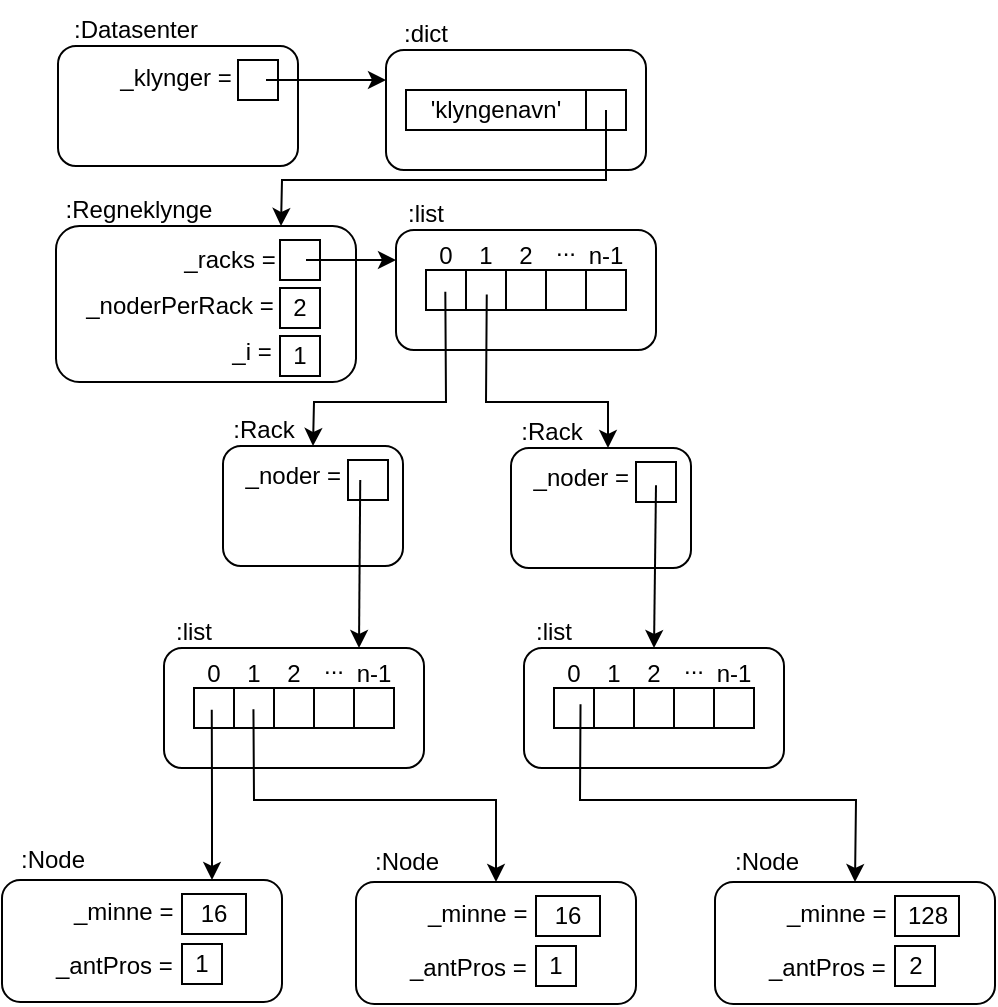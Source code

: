 <mxfile version="15.6.3" type="device"><diagram id="rV7wvYKDtiYkipPMMZA_" name="Page-1"><mxGraphModel dx="771" dy="442" grid="1" gridSize="10" guides="1" tooltips="1" connect="1" arrows="1" fold="1" page="1" pageScale="1" pageWidth="600" pageHeight="600" math="0" shadow="0"><root><mxCell id="0"/><mxCell id="1" parent="0"/><mxCell id="4Tk3T2w52aY2iSTZe29T-20" value="" style="group" parent="1" vertex="1" connectable="0"><mxGeometry x="246" y="131" width="147" height="83" as="geometry"/></mxCell><mxCell id="4Tk3T2w52aY2iSTZe29T-13" value=":list" style="text;html=1;strokeColor=none;fillColor=none;align=center;verticalAlign=middle;whiteSpace=wrap;rounded=0;" parent="4Tk3T2w52aY2iSTZe29T-20" vertex="1"><mxGeometry width="60" height="30" as="geometry"/></mxCell><mxCell id="4Tk3T2w52aY2iSTZe29T-40" value="" style="group" parent="4Tk3T2w52aY2iSTZe29T-20" vertex="1" connectable="0"><mxGeometry x="10" y="16" width="140" height="67" as="geometry"/></mxCell><mxCell id="4Tk3T2w52aY2iSTZe29T-12" value="" style="rounded=1;whiteSpace=wrap;html=1;" parent="4Tk3T2w52aY2iSTZe29T-40" vertex="1"><mxGeometry x="5" y="7" width="130" height="60" as="geometry"/></mxCell><mxCell id="4Tk3T2w52aY2iSTZe29T-15" value="" style="rounded=0;whiteSpace=wrap;html=1;" parent="4Tk3T2w52aY2iSTZe29T-40" vertex="1"><mxGeometry x="20" y="27" width="20" height="20" as="geometry"/></mxCell><mxCell id="4Tk3T2w52aY2iSTZe29T-16" value="" style="rounded=0;whiteSpace=wrap;html=1;" parent="4Tk3T2w52aY2iSTZe29T-40" vertex="1"><mxGeometry x="40" y="27" width="20" height="20" as="geometry"/></mxCell><mxCell id="4Tk3T2w52aY2iSTZe29T-17" value="" style="rounded=0;whiteSpace=wrap;html=1;" parent="4Tk3T2w52aY2iSTZe29T-40" vertex="1"><mxGeometry x="60" y="27" width="20" height="20" as="geometry"/></mxCell><mxCell id="4Tk3T2w52aY2iSTZe29T-18" value="" style="rounded=0;whiteSpace=wrap;html=1;" parent="4Tk3T2w52aY2iSTZe29T-40" vertex="1"><mxGeometry x="80" y="27" width="20" height="20" as="geometry"/></mxCell><mxCell id="4Tk3T2w52aY2iSTZe29T-19" value="" style="rounded=0;whiteSpace=wrap;html=1;" parent="4Tk3T2w52aY2iSTZe29T-40" vertex="1"><mxGeometry x="100" y="27" width="20" height="20" as="geometry"/></mxCell><mxCell id="4Tk3T2w52aY2iSTZe29T-21" value="0" style="text;html=1;strokeColor=none;fillColor=none;align=center;verticalAlign=middle;whiteSpace=wrap;rounded=0;" parent="4Tk3T2w52aY2iSTZe29T-40" vertex="1"><mxGeometry y="4" width="60" height="32" as="geometry"/></mxCell><mxCell id="4Tk3T2w52aY2iSTZe29T-22" value="1" style="text;html=1;strokeColor=none;fillColor=none;align=center;verticalAlign=middle;whiteSpace=wrap;rounded=0;" parent="4Tk3T2w52aY2iSTZe29T-40" vertex="1"><mxGeometry x="20" y="4" width="60" height="32" as="geometry"/></mxCell><mxCell id="4Tk3T2w52aY2iSTZe29T-23" value="2" style="text;html=1;strokeColor=none;fillColor=none;align=center;verticalAlign=middle;whiteSpace=wrap;rounded=0;" parent="4Tk3T2w52aY2iSTZe29T-40" vertex="1"><mxGeometry x="40" y="4" width="60" height="32" as="geometry"/></mxCell><mxCell id="4Tk3T2w52aY2iSTZe29T-24" value="n-1" style="text;html=1;strokeColor=none;fillColor=none;align=center;verticalAlign=middle;whiteSpace=wrap;rounded=0;" parent="4Tk3T2w52aY2iSTZe29T-40" vertex="1"><mxGeometry x="80" y="4" width="60" height="32" as="geometry"/></mxCell><mxCell id="4Tk3T2w52aY2iSTZe29T-37" value="..." style="text;html=1;strokeColor=none;fillColor=none;align=center;verticalAlign=middle;whiteSpace=wrap;rounded=0;" parent="4Tk3T2w52aY2iSTZe29T-40" vertex="1"><mxGeometry x="60" width="60" height="32" as="geometry"/></mxCell><mxCell id="4Tk3T2w52aY2iSTZe29T-75" value="" style="group" parent="1" vertex="1" connectable="0"><mxGeometry x="86" y="39" width="126" height="83" as="geometry"/></mxCell><mxCell id="4Tk3T2w52aY2iSTZe29T-1" value="" style="rounded=1;whiteSpace=wrap;html=1;" parent="4Tk3T2w52aY2iSTZe29T-75" vertex="1"><mxGeometry x="6" y="23" width="120" height="60" as="geometry"/></mxCell><mxCell id="4Tk3T2w52aY2iSTZe29T-2" value=":Datasenter" style="text;html=1;strokeColor=none;fillColor=none;align=center;verticalAlign=middle;whiteSpace=wrap;rounded=0;" parent="4Tk3T2w52aY2iSTZe29T-75" vertex="1"><mxGeometry x="14.5" width="60" height="30" as="geometry"/></mxCell><mxCell id="4Tk3T2w52aY2iSTZe29T-53" value="_klynger =" style="text;html=1;strokeColor=none;fillColor=none;align=center;verticalAlign=middle;whiteSpace=wrap;rounded=0;" parent="4Tk3T2w52aY2iSTZe29T-75" vertex="1"><mxGeometry x="15" y="24" width="100" height="30" as="geometry"/></mxCell><mxCell id="4Tk3T2w52aY2iSTZe29T-54" value="" style="rounded=0;whiteSpace=wrap;html=1;" parent="4Tk3T2w52aY2iSTZe29T-75" vertex="1"><mxGeometry x="96" y="30" width="20" height="20" as="geometry"/></mxCell><mxCell id="4Tk3T2w52aY2iSTZe29T-76" value="" style="group" parent="1" vertex="1" connectable="0"><mxGeometry x="246" y="41" width="140" height="83" as="geometry"/></mxCell><mxCell id="4Tk3T2w52aY2iSTZe29T-3" value="" style="rounded=1;whiteSpace=wrap;html=1;" parent="4Tk3T2w52aY2iSTZe29T-76" vertex="1"><mxGeometry x="10" y="23" width="130" height="60" as="geometry"/></mxCell><mxCell id="4Tk3T2w52aY2iSTZe29T-4" value=":dict" style="text;html=1;strokeColor=none;fillColor=none;align=center;verticalAlign=middle;whiteSpace=wrap;rounded=0;" parent="4Tk3T2w52aY2iSTZe29T-76" vertex="1"><mxGeometry width="60" height="30" as="geometry"/></mxCell><mxCell id="4Tk3T2w52aY2iSTZe29T-5" value="'klyngenavn'" style="rounded=0;whiteSpace=wrap;html=1;" parent="4Tk3T2w52aY2iSTZe29T-76" vertex="1"><mxGeometry x="20" y="43" width="90" height="20" as="geometry"/></mxCell><mxCell id="4Tk3T2w52aY2iSTZe29T-6" value="" style="rounded=0;whiteSpace=wrap;html=1;" parent="4Tk3T2w52aY2iSTZe29T-76" vertex="1"><mxGeometry x="110" y="43" width="20" height="20" as="geometry"/></mxCell><mxCell id="4Tk3T2w52aY2iSTZe29T-146" value="" style="group" parent="1" vertex="1" connectable="0"><mxGeometry x="406.5" y="410" width="154" height="131" as="geometry"/></mxCell><mxCell id="nyJYOI73bO7KzTUxSVni-50" value="" style="group" vertex="1" connectable="0" parent="4Tk3T2w52aY2iSTZe29T-146"><mxGeometry x="14" y="50" width="140" height="81" as="geometry"/></mxCell><mxCell id="nyJYOI73bO7KzTUxSVni-51" value="" style="rounded=1;whiteSpace=wrap;html=1;" vertex="1" parent="nyJYOI73bO7KzTUxSVni-50"><mxGeometry y="20" width="140" height="61" as="geometry"/></mxCell><mxCell id="nyJYOI73bO7KzTUxSVni-52" value="_minne =" style="text;strokeColor=none;fillColor=none;align=left;verticalAlign=middle;spacingLeft=4;spacingRight=4;overflow=hidden;points=[[0,0.5],[1,0.5]];portConstraint=eastwest;rotatable=0;" vertex="1" parent="nyJYOI73bO7KzTUxSVni-50"><mxGeometry x="30" y="20" width="80" height="30" as="geometry"/></mxCell><mxCell id="nyJYOI73bO7KzTUxSVni-53" value="_antPros =" style="text;strokeColor=none;fillColor=none;align=left;verticalAlign=middle;spacingLeft=4;spacingRight=4;overflow=hidden;points=[[0,0.5],[1,0.5]];portConstraint=eastwest;rotatable=0;" vertex="1" parent="nyJYOI73bO7KzTUxSVni-50"><mxGeometry x="21" y="47" width="80" height="30" as="geometry"/></mxCell><mxCell id="nyJYOI73bO7KzTUxSVni-54" value="128" style="rounded=0;whiteSpace=wrap;html=1;" vertex="1" parent="nyJYOI73bO7KzTUxSVni-50"><mxGeometry x="90" y="27" width="32" height="20" as="geometry"/></mxCell><mxCell id="nyJYOI73bO7KzTUxSVni-55" value="2" style="rounded=0;whiteSpace=wrap;html=1;" vertex="1" parent="nyJYOI73bO7KzTUxSVni-50"><mxGeometry x="90" y="52" width="20" height="20" as="geometry"/></mxCell><mxCell id="nyJYOI73bO7KzTUxSVni-56" value=":Node" style="text;html=1;align=center;verticalAlign=middle;resizable=0;points=[];autosize=1;strokeColor=none;fillColor=none;" vertex="1" parent="nyJYOI73bO7KzTUxSVni-50"><mxGeometry width="50" height="20" as="geometry"/></mxCell><mxCell id="4Tk3T2w52aY2iSTZe29T-155" value="" style="endArrow=classic;html=1;rounded=0;exitX=0.7;exitY=0.5;exitDx=0;exitDy=0;exitPerimeter=0;entryX=0;entryY=0.25;entryDx=0;entryDy=0;" parent="1" source="4Tk3T2w52aY2iSTZe29T-54" target="4Tk3T2w52aY2iSTZe29T-3" edge="1"><mxGeometry x="66" y="39" width="50" height="50" as="geometry"><mxPoint x="326" y="239" as="sourcePoint"/><mxPoint x="376" y="189" as="targetPoint"/></mxGeometry></mxCell><mxCell id="4Tk3T2w52aY2iSTZe29T-156" value="" style="endArrow=classic;html=1;rounded=0;entryX=0.75;entryY=0;entryDx=0;entryDy=0;exitX=0.5;exitY=0.5;exitDx=0;exitDy=0;exitPerimeter=0;" parent="1" source="4Tk3T2w52aY2iSTZe29T-6" target="4Tk3T2w52aY2iSTZe29T-7" edge="1"><mxGeometry x="66" y="39" width="50" height="50" as="geometry"><mxPoint x="326" y="239" as="sourcePoint"/><mxPoint x="516" y="189" as="targetPoint"/><Array as="points"><mxPoint x="366" y="129"/><mxPoint x="204" y="129"/></Array></mxGeometry></mxCell><mxCell id="4Tk3T2w52aY2iSTZe29T-158" value="" style="endArrow=classic;html=1;rounded=0;entryX=0.5;entryY=0;entryDx=0;entryDy=0;exitX=0.161;exitY=1.059;exitDx=0;exitDy=0;exitPerimeter=0;" parent="1" source="4Tk3T2w52aY2iSTZe29T-22" target="4Tk3T2w52aY2iSTZe29T-38" edge="1"><mxGeometry x="66" y="39" width="50" height="50" as="geometry"><mxPoint x="426" y="309" as="sourcePoint"/><mxPoint x="476" y="259" as="targetPoint"/><Array as="points"><mxPoint x="286" y="240"/><mxPoint x="220" y="240"/></Array></mxGeometry></mxCell><mxCell id="4Tk3T2w52aY2iSTZe29T-159" value="" style="endArrow=classic;html=1;rounded=0;entryX=0.75;entryY=0;entryDx=0;entryDy=0;exitX=0.173;exitY=1.102;exitDx=0;exitDy=0;exitPerimeter=0;" parent="1" source="4Tk3T2w52aY2iSTZe29T-23" target="nyJYOI73bO7KzTUxSVni-65" edge="1"><mxGeometry x="66" y="39" width="50" height="50" as="geometry"><mxPoint x="426" y="309" as="sourcePoint"/><mxPoint x="393" y="262" as="targetPoint"/><Array as="points"><mxPoint x="306" y="240"/><mxPoint x="367" y="240"/></Array></mxGeometry></mxCell><mxCell id="nyJYOI73bO7KzTUxSVni-1" value="" style="group" vertex="1" connectable="0" parent="1"><mxGeometry x="130" y="340" width="147" height="83" as="geometry"/></mxCell><mxCell id="nyJYOI73bO7KzTUxSVni-2" value=":list" style="text;html=1;strokeColor=none;fillColor=none;align=center;verticalAlign=middle;whiteSpace=wrap;rounded=0;" vertex="1" parent="nyJYOI73bO7KzTUxSVni-1"><mxGeometry width="60" height="30" as="geometry"/></mxCell><mxCell id="nyJYOI73bO7KzTUxSVni-3" value="" style="group" vertex="1" connectable="0" parent="nyJYOI73bO7KzTUxSVni-1"><mxGeometry x="10" y="16" width="140" height="67" as="geometry"/></mxCell><mxCell id="nyJYOI73bO7KzTUxSVni-4" value="" style="rounded=1;whiteSpace=wrap;html=1;" vertex="1" parent="nyJYOI73bO7KzTUxSVni-3"><mxGeometry x="5" y="7" width="130" height="60" as="geometry"/></mxCell><mxCell id="nyJYOI73bO7KzTUxSVni-5" value="" style="rounded=0;whiteSpace=wrap;html=1;" vertex="1" parent="nyJYOI73bO7KzTUxSVni-3"><mxGeometry x="20" y="27" width="20" height="20" as="geometry"/></mxCell><mxCell id="nyJYOI73bO7KzTUxSVni-6" value="" style="rounded=0;whiteSpace=wrap;html=1;" vertex="1" parent="nyJYOI73bO7KzTUxSVni-3"><mxGeometry x="40" y="27" width="20" height="20" as="geometry"/></mxCell><mxCell id="nyJYOI73bO7KzTUxSVni-7" value="" style="rounded=0;whiteSpace=wrap;html=1;" vertex="1" parent="nyJYOI73bO7KzTUxSVni-3"><mxGeometry x="60" y="27" width="20" height="20" as="geometry"/></mxCell><mxCell id="nyJYOI73bO7KzTUxSVni-8" value="" style="rounded=0;whiteSpace=wrap;html=1;" vertex="1" parent="nyJYOI73bO7KzTUxSVni-3"><mxGeometry x="80" y="27" width="20" height="20" as="geometry"/></mxCell><mxCell id="nyJYOI73bO7KzTUxSVni-9" value="" style="rounded=0;whiteSpace=wrap;html=1;" vertex="1" parent="nyJYOI73bO7KzTUxSVni-3"><mxGeometry x="100" y="27" width="20" height="20" as="geometry"/></mxCell><mxCell id="nyJYOI73bO7KzTUxSVni-10" value="0" style="text;html=1;strokeColor=none;fillColor=none;align=center;verticalAlign=middle;whiteSpace=wrap;rounded=0;" vertex="1" parent="nyJYOI73bO7KzTUxSVni-3"><mxGeometry y="4" width="60" height="32" as="geometry"/></mxCell><mxCell id="nyJYOI73bO7KzTUxSVni-11" value="1" style="text;html=1;strokeColor=none;fillColor=none;align=center;verticalAlign=middle;whiteSpace=wrap;rounded=0;" vertex="1" parent="nyJYOI73bO7KzTUxSVni-3"><mxGeometry x="20" y="4" width="60" height="32" as="geometry"/></mxCell><mxCell id="nyJYOI73bO7KzTUxSVni-12" value="2" style="text;html=1;strokeColor=none;fillColor=none;align=center;verticalAlign=middle;whiteSpace=wrap;rounded=0;" vertex="1" parent="nyJYOI73bO7KzTUxSVni-3"><mxGeometry x="40" y="4" width="60" height="32" as="geometry"/></mxCell><mxCell id="nyJYOI73bO7KzTUxSVni-13" value="n-1" style="text;html=1;strokeColor=none;fillColor=none;align=center;verticalAlign=middle;whiteSpace=wrap;rounded=0;" vertex="1" parent="nyJYOI73bO7KzTUxSVni-3"><mxGeometry x="80" y="4" width="60" height="32" as="geometry"/></mxCell><mxCell id="nyJYOI73bO7KzTUxSVni-14" value="..." style="text;html=1;strokeColor=none;fillColor=none;align=center;verticalAlign=middle;whiteSpace=wrap;rounded=0;" vertex="1" parent="nyJYOI73bO7KzTUxSVni-3"><mxGeometry x="60" width="60" height="32" as="geometry"/></mxCell><mxCell id="4Tk3T2w52aY2iSTZe29T-177" value="" style="endArrow=classic;html=1;rounded=0;exitX=0.148;exitY=1.059;exitDx=0;exitDy=0;exitPerimeter=0;entryX=0.75;entryY=0;entryDx=0;entryDy=0;" parent="1" source="nyJYOI73bO7KzTUxSVni-11" target="4Tk3T2w52aY2iSTZe29T-125" edge="1"><mxGeometry x="66" y="39" width="50" height="50" as="geometry"><mxPoint x="186.38" y="391.864" as="sourcePoint"/><mxPoint x="436" y="389" as="targetPoint"/><Array as="points"><mxPoint x="169" y="439"/></Array></mxGeometry></mxCell><mxCell id="4Tk3T2w52aY2iSTZe29T-178" value="" style="endArrow=classic;html=1;rounded=0;exitX=0.162;exitY=1.05;exitDx=0;exitDy=0;entryX=0.5;entryY=0;entryDx=0;entryDy=0;exitPerimeter=0;" parent="1" source="nyJYOI73bO7KzTUxSVni-12" target="nyJYOI73bO7KzTUxSVni-44" edge="1"><mxGeometry x="66" y="39" width="50" height="50" as="geometry"><mxPoint x="206" y="391" as="sourcePoint"/><mxPoint x="311" y="459" as="targetPoint"/><Array as="points"><mxPoint x="190" y="439"/><mxPoint x="311" y="439"/></Array></mxGeometry></mxCell><mxCell id="nyJYOI73bO7KzTUxSVni-15" value="" style="group" vertex="1" connectable="0" parent="1"><mxGeometry x="310" y="340" width="147" height="83" as="geometry"/></mxCell><mxCell id="nyJYOI73bO7KzTUxSVni-16" value=":list" style="text;html=1;strokeColor=none;fillColor=none;align=center;verticalAlign=middle;whiteSpace=wrap;rounded=0;" vertex="1" parent="nyJYOI73bO7KzTUxSVni-15"><mxGeometry width="60" height="30" as="geometry"/></mxCell><mxCell id="nyJYOI73bO7KzTUxSVni-17" value="" style="group" vertex="1" connectable="0" parent="nyJYOI73bO7KzTUxSVni-15"><mxGeometry x="10" y="16" width="140" height="67" as="geometry"/></mxCell><mxCell id="nyJYOI73bO7KzTUxSVni-18" value="" style="rounded=1;whiteSpace=wrap;html=1;" vertex="1" parent="nyJYOI73bO7KzTUxSVni-17"><mxGeometry x="5" y="7" width="130" height="60" as="geometry"/></mxCell><mxCell id="nyJYOI73bO7KzTUxSVni-19" value="" style="rounded=0;whiteSpace=wrap;html=1;" vertex="1" parent="nyJYOI73bO7KzTUxSVni-17"><mxGeometry x="20" y="27" width="20" height="20" as="geometry"/></mxCell><mxCell id="nyJYOI73bO7KzTUxSVni-20" value="" style="rounded=0;whiteSpace=wrap;html=1;" vertex="1" parent="nyJYOI73bO7KzTUxSVni-17"><mxGeometry x="40" y="27" width="20" height="20" as="geometry"/></mxCell><mxCell id="nyJYOI73bO7KzTUxSVni-21" value="" style="rounded=0;whiteSpace=wrap;html=1;" vertex="1" parent="nyJYOI73bO7KzTUxSVni-17"><mxGeometry x="60" y="27" width="20" height="20" as="geometry"/></mxCell><mxCell id="nyJYOI73bO7KzTUxSVni-22" value="" style="rounded=0;whiteSpace=wrap;html=1;" vertex="1" parent="nyJYOI73bO7KzTUxSVni-17"><mxGeometry x="80" y="27" width="20" height="20" as="geometry"/></mxCell><mxCell id="nyJYOI73bO7KzTUxSVni-23" value="" style="rounded=0;whiteSpace=wrap;html=1;" vertex="1" parent="nyJYOI73bO7KzTUxSVni-17"><mxGeometry x="100" y="27" width="20" height="20" as="geometry"/></mxCell><mxCell id="nyJYOI73bO7KzTUxSVni-24" value="0" style="text;html=1;strokeColor=none;fillColor=none;align=center;verticalAlign=middle;whiteSpace=wrap;rounded=0;" vertex="1" parent="nyJYOI73bO7KzTUxSVni-17"><mxGeometry y="4" width="60" height="32" as="geometry"/></mxCell><mxCell id="nyJYOI73bO7KzTUxSVni-25" value="1" style="text;html=1;strokeColor=none;fillColor=none;align=center;verticalAlign=middle;whiteSpace=wrap;rounded=0;" vertex="1" parent="nyJYOI73bO7KzTUxSVni-17"><mxGeometry x="20" y="4" width="60" height="32" as="geometry"/></mxCell><mxCell id="nyJYOI73bO7KzTUxSVni-26" value="2" style="text;html=1;strokeColor=none;fillColor=none;align=center;verticalAlign=middle;whiteSpace=wrap;rounded=0;" vertex="1" parent="nyJYOI73bO7KzTUxSVni-17"><mxGeometry x="40" y="4" width="60" height="32" as="geometry"/></mxCell><mxCell id="nyJYOI73bO7KzTUxSVni-27" value="n-1" style="text;html=1;strokeColor=none;fillColor=none;align=center;verticalAlign=middle;whiteSpace=wrap;rounded=0;" vertex="1" parent="nyJYOI73bO7KzTUxSVni-17"><mxGeometry x="80" y="4" width="60" height="32" as="geometry"/></mxCell><mxCell id="nyJYOI73bO7KzTUxSVni-28" value="..." style="text;html=1;strokeColor=none;fillColor=none;align=center;verticalAlign=middle;whiteSpace=wrap;rounded=0;" vertex="1" parent="nyJYOI73bO7KzTUxSVni-17"><mxGeometry x="60" width="60" height="32" as="geometry"/></mxCell><mxCell id="4Tk3T2w52aY2iSTZe29T-179" value="" style="endArrow=classic;html=1;rounded=0;exitX=0.171;exitY=1.005;exitDx=0;exitDy=0;exitPerimeter=0;entryX=0.5;entryY=0;entryDx=0;entryDy=0;" parent="1" target="nyJYOI73bO7KzTUxSVni-51" edge="1"><mxGeometry x="66" y="39" width="50" height="50" as="geometry"><mxPoint x="353.26" y="391.16" as="sourcePoint"/><mxPoint x="491" y="459" as="targetPoint"/><Array as="points"><mxPoint x="353" y="439"/><mxPoint x="491" y="439"/></Array></mxGeometry></mxCell><mxCell id="nyJYOI73bO7KzTUxSVni-42" value="" style="group" vertex="1" connectable="0" parent="1"><mxGeometry x="64" y="459" width="140" height="81" as="geometry"/></mxCell><mxCell id="4Tk3T2w52aY2iSTZe29T-125" value="" style="rounded=1;whiteSpace=wrap;html=1;" parent="nyJYOI73bO7KzTUxSVni-42" vertex="1"><mxGeometry y="20" width="140" height="61" as="geometry"/></mxCell><mxCell id="4Tk3T2w52aY2iSTZe29T-129" value="_minne =" style="text;strokeColor=none;fillColor=none;align=left;verticalAlign=middle;spacingLeft=4;spacingRight=4;overflow=hidden;points=[[0,0.5],[1,0.5]];portConstraint=eastwest;rotatable=0;" parent="nyJYOI73bO7KzTUxSVni-42" vertex="1"><mxGeometry x="30" y="20" width="80" height="30" as="geometry"/></mxCell><mxCell id="4Tk3T2w52aY2iSTZe29T-130" value="_antPros =" style="text;strokeColor=none;fillColor=none;align=left;verticalAlign=middle;spacingLeft=4;spacingRight=4;overflow=hidden;points=[[0,0.5],[1,0.5]];portConstraint=eastwest;rotatable=0;" parent="nyJYOI73bO7KzTUxSVni-42" vertex="1"><mxGeometry x="21" y="47" width="80" height="30" as="geometry"/></mxCell><mxCell id="4Tk3T2w52aY2iSTZe29T-132" value="16" style="rounded=0;whiteSpace=wrap;html=1;" parent="nyJYOI73bO7KzTUxSVni-42" vertex="1"><mxGeometry x="90" y="27" width="32" height="20" as="geometry"/></mxCell><mxCell id="4Tk3T2w52aY2iSTZe29T-133" value="1" style="rounded=0;whiteSpace=wrap;html=1;" parent="nyJYOI73bO7KzTUxSVni-42" vertex="1"><mxGeometry x="90" y="52" width="20" height="20" as="geometry"/></mxCell><mxCell id="4Tk3T2w52aY2iSTZe29T-134" value=":Node" style="text;html=1;align=center;verticalAlign=middle;resizable=0;points=[];autosize=1;strokeColor=none;fillColor=none;" parent="nyJYOI73bO7KzTUxSVni-42" vertex="1"><mxGeometry width="50" height="20" as="geometry"/></mxCell><mxCell id="nyJYOI73bO7KzTUxSVni-43" value="" style="group" vertex="1" connectable="0" parent="1"><mxGeometry x="241" y="460" width="162" height="81" as="geometry"/></mxCell><mxCell id="nyJYOI73bO7KzTUxSVni-44" value="" style="rounded=1;whiteSpace=wrap;html=1;" vertex="1" parent="nyJYOI73bO7KzTUxSVni-43"><mxGeometry y="20" width="140" height="61" as="geometry"/></mxCell><mxCell id="nyJYOI73bO7KzTUxSVni-45" value="_minne =" style="text;strokeColor=none;fillColor=none;align=left;verticalAlign=middle;spacingLeft=4;spacingRight=4;overflow=hidden;points=[[0,0.5],[1,0.5]];portConstraint=eastwest;rotatable=0;" vertex="1" parent="nyJYOI73bO7KzTUxSVni-43"><mxGeometry x="30" y="20" width="80" height="30" as="geometry"/></mxCell><mxCell id="nyJYOI73bO7KzTUxSVni-46" value="_antPros =" style="text;strokeColor=none;fillColor=none;align=left;verticalAlign=middle;spacingLeft=4;spacingRight=4;overflow=hidden;points=[[0,0.5],[1,0.5]];portConstraint=eastwest;rotatable=0;" vertex="1" parent="nyJYOI73bO7KzTUxSVni-43"><mxGeometry x="21" y="47" width="80" height="30" as="geometry"/></mxCell><mxCell id="nyJYOI73bO7KzTUxSVni-47" value="16" style="rounded=0;whiteSpace=wrap;html=1;" vertex="1" parent="nyJYOI73bO7KzTUxSVni-43"><mxGeometry x="90" y="27" width="32" height="20" as="geometry"/></mxCell><mxCell id="nyJYOI73bO7KzTUxSVni-48" value="1" style="rounded=0;whiteSpace=wrap;html=1;" vertex="1" parent="nyJYOI73bO7KzTUxSVni-43"><mxGeometry x="90" y="52" width="20" height="20" as="geometry"/></mxCell><mxCell id="nyJYOI73bO7KzTUxSVni-49" value=":Node" style="text;html=1;align=center;verticalAlign=middle;resizable=0;points=[];autosize=1;strokeColor=none;fillColor=none;" vertex="1" parent="nyJYOI73bO7KzTUxSVni-43"><mxGeometry width="50" height="20" as="geometry"/></mxCell><mxCell id="4Tk3T2w52aY2iSTZe29T-7" value="" style="rounded=1;whiteSpace=wrap;html=1;" parent="1" vertex="1"><mxGeometry x="91" y="152" width="150" height="78" as="geometry"/></mxCell><mxCell id="4Tk3T2w52aY2iSTZe29T-8" value=":Regneklynge" style="text;html=1;strokeColor=none;fillColor=none;align=center;verticalAlign=middle;whiteSpace=wrap;rounded=0;" parent="1" vertex="1"><mxGeometry x="91" y="129" width="83" height="30" as="geometry"/></mxCell><mxCell id="4Tk3T2w52aY2iSTZe29T-48" value="" style="group" parent="1" vertex="1" connectable="0"><mxGeometry x="183" y="178" width="60" height="30" as="geometry"/></mxCell><mxCell id="4Tk3T2w52aY2iSTZe29T-45" value="" style="rounded=0;whiteSpace=wrap;html=1;" parent="4Tk3T2w52aY2iSTZe29T-48" vertex="1"><mxGeometry x="20" y="5" width="20" height="20" as="geometry"/></mxCell><mxCell id="4Tk3T2w52aY2iSTZe29T-46" value="2" style="text;html=1;strokeColor=none;fillColor=none;align=center;verticalAlign=middle;whiteSpace=wrap;rounded=0;" parent="4Tk3T2w52aY2iSTZe29T-48" vertex="1"><mxGeometry width="60" height="30" as="geometry"/></mxCell><mxCell id="4Tk3T2w52aY2iSTZe29T-49" value="_racks =" style="text;html=1;strokeColor=none;fillColor=none;align=center;verticalAlign=middle;whiteSpace=wrap;rounded=0;" parent="1" vertex="1"><mxGeometry x="148" y="154" width="60" height="30" as="geometry"/></mxCell><mxCell id="4Tk3T2w52aY2iSTZe29T-50" value="" style="rounded=0;whiteSpace=wrap;html=1;" parent="1" vertex="1"><mxGeometry x="203" y="159" width="20" height="20" as="geometry"/></mxCell><mxCell id="4Tk3T2w52aY2iSTZe29T-57" value="_noderPerRack =" style="text;html=1;strokeColor=none;fillColor=none;align=center;verticalAlign=middle;whiteSpace=wrap;rounded=0;" parent="1" vertex="1"><mxGeometry x="93" y="177" width="120" height="30" as="geometry"/></mxCell><mxCell id="nyJYOI73bO7KzTUxSVni-57" value="_i =" style="text;html=1;strokeColor=none;fillColor=none;align=center;verticalAlign=middle;whiteSpace=wrap;rounded=0;" vertex="1" parent="1"><mxGeometry x="170" y="200" width="38" height="30" as="geometry"/></mxCell><mxCell id="nyJYOI73bO7KzTUxSVni-58" value="1" style="rounded=0;whiteSpace=wrap;html=1;" vertex="1" parent="1"><mxGeometry x="203" y="207" width="20" height="20" as="geometry"/></mxCell><mxCell id="4Tk3T2w52aY2iSTZe29T-157" value="" style="endArrow=classic;html=1;rounded=0;entryX=0;entryY=0.25;entryDx=0;entryDy=0;" parent="1" target="4Tk3T2w52aY2iSTZe29T-12" edge="1"><mxGeometry x="66" y="39" width="50" height="50" as="geometry"><mxPoint x="216" y="169" as="sourcePoint"/><mxPoint x="476" y="259" as="targetPoint"/></mxGeometry></mxCell><mxCell id="nyJYOI73bO7KzTUxSVni-60" value="" style="group" vertex="1" connectable="0" parent="1"><mxGeometry x="165" y="239" width="98.5" height="83" as="geometry"/></mxCell><mxCell id="4Tk3T2w52aY2iSTZe29T-39" value=":Rack" style="text;html=1;strokeColor=none;fillColor=none;align=center;verticalAlign=middle;whiteSpace=wrap;rounded=0;" parent="nyJYOI73bO7KzTUxSVni-60" vertex="1"><mxGeometry width="60" height="30" as="geometry"/></mxCell><mxCell id="nyJYOI73bO7KzTUxSVni-59" value="" style="group" vertex="1" connectable="0" parent="nyJYOI73bO7KzTUxSVni-60"><mxGeometry x="9.5" y="23" width="90" height="60" as="geometry"/></mxCell><mxCell id="4Tk3T2w52aY2iSTZe29T-38" value="" style="rounded=1;whiteSpace=wrap;html=1;" parent="nyJYOI73bO7KzTUxSVni-59" vertex="1"><mxGeometry width="90" height="60" as="geometry"/></mxCell><mxCell id="4Tk3T2w52aY2iSTZe29T-42" value="&amp;nbsp;_noder =" style="text;html=1;strokeColor=none;fillColor=none;align=center;verticalAlign=middle;whiteSpace=wrap;rounded=0;" parent="nyJYOI73bO7KzTUxSVni-59" vertex="1"><mxGeometry x="3.5" width="60" height="30" as="geometry"/></mxCell><mxCell id="4Tk3T2w52aY2iSTZe29T-58" value="" style="rounded=0;whiteSpace=wrap;html=1;" parent="nyJYOI73bO7KzTUxSVni-59" vertex="1"><mxGeometry x="62.5" y="7" width="20" height="20" as="geometry"/></mxCell><mxCell id="nyJYOI73bO7KzTUxSVni-61" value="" style="group" vertex="1" connectable="0" parent="1"><mxGeometry x="309" y="240" width="98.5" height="83" as="geometry"/></mxCell><mxCell id="nyJYOI73bO7KzTUxSVni-62" value=":Rack" style="text;html=1;strokeColor=none;fillColor=none;align=center;verticalAlign=middle;whiteSpace=wrap;rounded=0;" vertex="1" parent="nyJYOI73bO7KzTUxSVni-61"><mxGeometry width="60" height="30" as="geometry"/></mxCell><mxCell id="nyJYOI73bO7KzTUxSVni-63" value="" style="group" vertex="1" connectable="0" parent="nyJYOI73bO7KzTUxSVni-61"><mxGeometry x="9.5" y="23" width="90" height="60" as="geometry"/></mxCell><mxCell id="nyJYOI73bO7KzTUxSVni-64" value="" style="rounded=1;whiteSpace=wrap;html=1;" vertex="1" parent="nyJYOI73bO7KzTUxSVni-63"><mxGeometry width="90" height="60" as="geometry"/></mxCell><mxCell id="nyJYOI73bO7KzTUxSVni-65" value="&amp;nbsp;_noder =" style="text;html=1;strokeColor=none;fillColor=none;align=center;verticalAlign=middle;whiteSpace=wrap;rounded=0;" vertex="1" parent="nyJYOI73bO7KzTUxSVni-63"><mxGeometry x="3.5" width="60" height="30" as="geometry"/></mxCell><mxCell id="nyJYOI73bO7KzTUxSVni-66" value="" style="rounded=0;whiteSpace=wrap;html=1;" vertex="1" parent="nyJYOI73bO7KzTUxSVni-63"><mxGeometry x="62.5" y="7" width="20" height="20" as="geometry"/></mxCell><mxCell id="nyJYOI73bO7KzTUxSVni-67" value="" style="endArrow=classic;html=1;rounded=0;exitX=0.5;exitY=0.582;exitDx=0;exitDy=0;exitPerimeter=0;entryX=0.5;entryY=0;entryDx=0;entryDy=0;" edge="1" parent="1" source="nyJYOI73bO7KzTUxSVni-66" target="nyJYOI73bO7KzTUxSVni-18"><mxGeometry width="50" height="50" relative="1" as="geometry"><mxPoint x="170" y="360" as="sourcePoint"/><mxPoint x="220" y="310" as="targetPoint"/></mxGeometry></mxCell><mxCell id="nyJYOI73bO7KzTUxSVni-68" value="" style="endArrow=classic;html=1;rounded=0;exitX=0.306;exitY=0.5;exitDx=0;exitDy=0;exitPerimeter=0;entryX=0.75;entryY=0;entryDx=0;entryDy=0;" edge="1" parent="1" source="4Tk3T2w52aY2iSTZe29T-58" target="nyJYOI73bO7KzTUxSVni-4"><mxGeometry width="50" height="50" relative="1" as="geometry"><mxPoint x="170" y="360" as="sourcePoint"/><mxPoint x="220" y="310" as="targetPoint"/></mxGeometry></mxCell></root></mxGraphModel></diagram></mxfile>